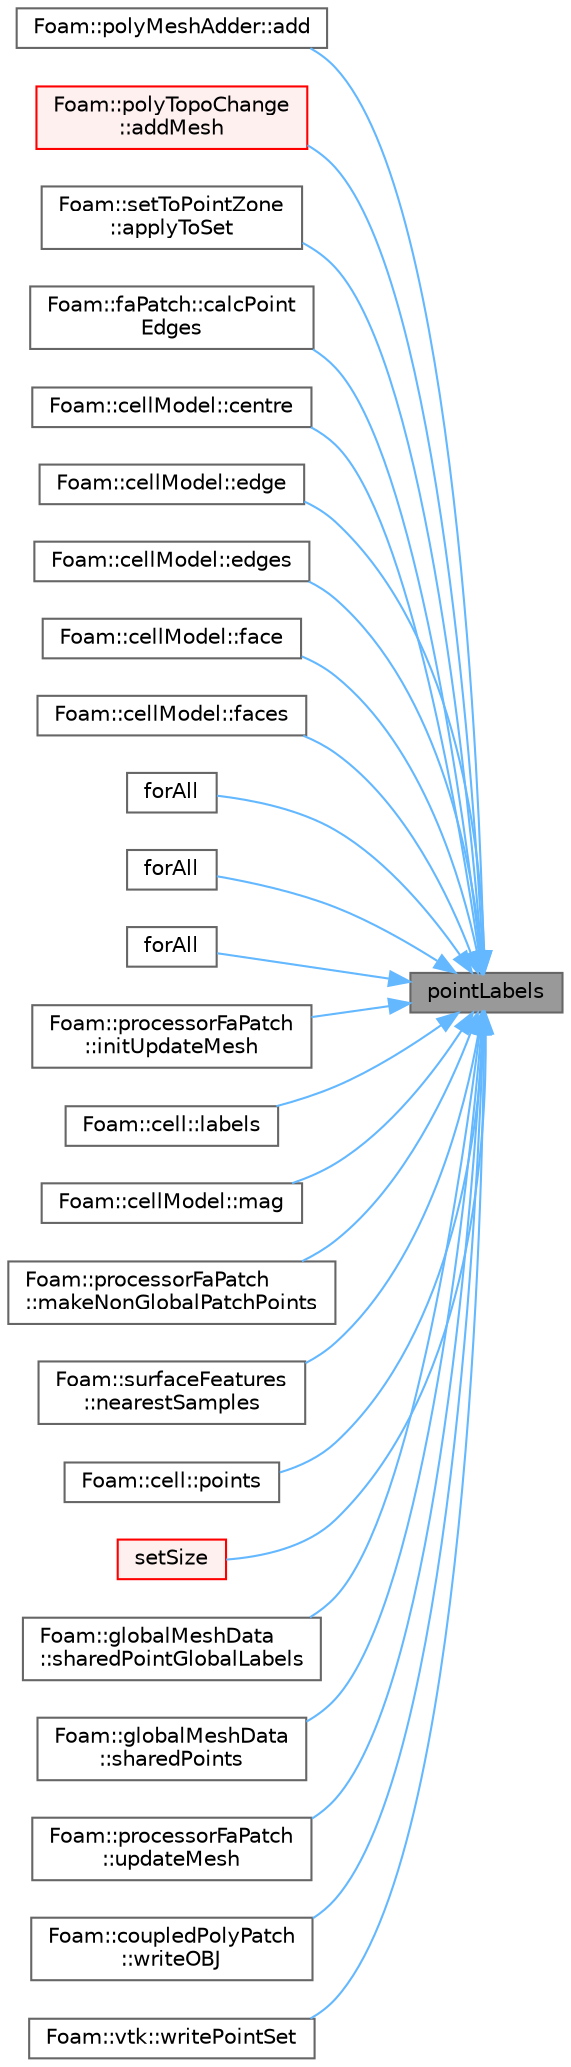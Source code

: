 digraph "pointLabels"
{
 // LATEX_PDF_SIZE
  bgcolor="transparent";
  edge [fontname=Helvetica,fontsize=10,labelfontname=Helvetica,labelfontsize=10];
  node [fontname=Helvetica,fontsize=10,shape=box,height=0.2,width=0.4];
  rankdir="RL";
  Node1 [id="Node000001",label="pointLabels",height=0.2,width=0.4,color="gray40", fillcolor="grey60", style="filled", fontcolor="black",tooltip=" "];
  Node1 -> Node2 [id="edge1_Node000001_Node000002",dir="back",color="steelblue1",style="solid",tooltip=" "];
  Node2 [id="Node000002",label="Foam::polyMeshAdder::add",height=0.2,width=0.4,color="grey40", fillcolor="white", style="filled",URL="$classFoam_1_1polyMeshAdder.html#a5207e408d00b1a15de193ada7d0361c6",tooltip=" "];
  Node1 -> Node3 [id="edge2_Node000001_Node000003",dir="back",color="steelblue1",style="solid",tooltip=" "];
  Node3 [id="Node000003",label="Foam::polyTopoChange\l::addMesh",height=0.2,width=0.4,color="red", fillcolor="#FFF0F0", style="filled",URL="$classFoam_1_1polyTopoChange.html#a6d4f7e88c9f790548983228532991aea",tooltip=" "];
  Node1 -> Node5 [id="edge3_Node000001_Node000005",dir="back",color="steelblue1",style="solid",tooltip=" "];
  Node5 [id="Node000005",label="Foam::setToPointZone\l::applyToSet",height=0.2,width=0.4,color="grey40", fillcolor="white", style="filled",URL="$classFoam_1_1setToPointZone.html#ad11af24b1ae32aa57fc88f83e3152735",tooltip=" "];
  Node1 -> Node6 [id="edge4_Node000001_Node000006",dir="back",color="steelblue1",style="solid",tooltip=" "];
  Node6 [id="Node000006",label="Foam::faPatch::calcPoint\lEdges",height=0.2,width=0.4,color="grey40", fillcolor="white", style="filled",URL="$classFoam_1_1faPatch.html#a9193f48607d72bc2024cb9bb9c229ddc",tooltip=" "];
  Node1 -> Node7 [id="edge5_Node000001_Node000007",dir="back",color="steelblue1",style="solid",tooltip=" "];
  Node7 [id="Node000007",label="Foam::cellModel::centre",height=0.2,width=0.4,color="grey40", fillcolor="white", style="filled",URL="$classFoam_1_1cellModel.html#a425786d9f778d557ac5ab627381a8e8a",tooltip=" "];
  Node1 -> Node8 [id="edge6_Node000001_Node000008",dir="back",color="steelblue1",style="solid",tooltip=" "];
  Node8 [id="Node000008",label="Foam::cellModel::edge",height=0.2,width=0.4,color="grey40", fillcolor="white", style="filled",URL="$classFoam_1_1cellModel.html#aa0ea5d1349526b7810c97db20fb4c78a",tooltip=" "];
  Node1 -> Node9 [id="edge7_Node000001_Node000009",dir="back",color="steelblue1",style="solid",tooltip=" "];
  Node9 [id="Node000009",label="Foam::cellModel::edges",height=0.2,width=0.4,color="grey40", fillcolor="white", style="filled",URL="$classFoam_1_1cellModel.html#a345b334ccdc69ca186f3ffedb2d3f0f3",tooltip=" "];
  Node1 -> Node10 [id="edge8_Node000001_Node000010",dir="back",color="steelblue1",style="solid",tooltip=" "];
  Node10 [id="Node000010",label="Foam::cellModel::face",height=0.2,width=0.4,color="grey40", fillcolor="white", style="filled",URL="$classFoam_1_1cellModel.html#abb65ec913bbe8c6be89792dab055254c",tooltip=" "];
  Node1 -> Node11 [id="edge9_Node000001_Node000011",dir="back",color="steelblue1",style="solid",tooltip=" "];
  Node11 [id="Node000011",label="Foam::cellModel::faces",height=0.2,width=0.4,color="grey40", fillcolor="white", style="filled",URL="$classFoam_1_1cellModel.html#accd31b71f02b4dbba040ee7c57dd8962",tooltip=" "];
  Node1 -> Node12 [id="edge10_Node000001_Node000012",dir="back",color="steelblue1",style="solid",tooltip=" "];
  Node12 [id="Node000012",label="forAll",height=0.2,width=0.4,color="grey40", fillcolor="white", style="filled",URL="$readKivaGrid_8H.html#aaa038e33e9b2e8bad0bb54de32d0e491",tooltip=" "];
  Node1 -> Node13 [id="edge11_Node000001_Node000013",dir="back",color="steelblue1",style="solid",tooltip=" "];
  Node13 [id="Node000013",label="forAll",height=0.2,width=0.4,color="grey40", fillcolor="white", style="filled",URL="$readKivaGrid_8H.html#a7b8c1d8d7d2cd7157ce78a5b058268eb",tooltip=" "];
  Node1 -> Node14 [id="edge12_Node000001_Node000014",dir="back",color="steelblue1",style="solid",tooltip=" "];
  Node14 [id="Node000014",label="forAll",height=0.2,width=0.4,color="grey40", fillcolor="white", style="filled",URL="$readKivaGrid_8H.html#a8d531141f83ba6902e66ab7e9bf39c72",tooltip=" "];
  Node1 -> Node15 [id="edge13_Node000001_Node000015",dir="back",color="steelblue1",style="solid",tooltip=" "];
  Node15 [id="Node000015",label="Foam::processorFaPatch\l::initUpdateMesh",height=0.2,width=0.4,color="grey40", fillcolor="white", style="filled",URL="$classFoam_1_1processorFaPatch.html#aba14098b759b2f349996ba9d0c33544c",tooltip=" "];
  Node1 -> Node16 [id="edge14_Node000001_Node000016",dir="back",color="steelblue1",style="solid",tooltip=" "];
  Node16 [id="Node000016",label="Foam::cell::labels",height=0.2,width=0.4,color="grey40", fillcolor="white", style="filled",URL="$classFoam_1_1cell.html#a30a20cb24403546a8068d2ec3d1630f6",tooltip=" "];
  Node1 -> Node17 [id="edge15_Node000001_Node000017",dir="back",color="steelblue1",style="solid",tooltip=" "];
  Node17 [id="Node000017",label="Foam::cellModel::mag",height=0.2,width=0.4,color="grey40", fillcolor="white", style="filled",URL="$classFoam_1_1cellModel.html#ac193aba73a27e0fa0d44b476228b861b",tooltip=" "];
  Node1 -> Node18 [id="edge16_Node000001_Node000018",dir="back",color="steelblue1",style="solid",tooltip=" "];
  Node18 [id="Node000018",label="Foam::processorFaPatch\l::makeNonGlobalPatchPoints",height=0.2,width=0.4,color="grey40", fillcolor="white", style="filled",URL="$classFoam_1_1processorFaPatch.html#a5e1b50bcf47cc8880e10c846d4eca5dd",tooltip=" "];
  Node1 -> Node19 [id="edge17_Node000001_Node000019",dir="back",color="steelblue1",style="solid",tooltip=" "];
  Node19 [id="Node000019",label="Foam::surfaceFeatures\l::nearestSamples",height=0.2,width=0.4,color="grey40", fillcolor="white", style="filled",URL="$classFoam_1_1surfaceFeatures.html#abfe5919ff5c4da81bf76cb8e86aa5386",tooltip=" "];
  Node1 -> Node20 [id="edge18_Node000001_Node000020",dir="back",color="steelblue1",style="solid",tooltip=" "];
  Node20 [id="Node000020",label="Foam::cell::points",height=0.2,width=0.4,color="grey40", fillcolor="white", style="filled",URL="$classFoam_1_1cell.html#ac05fe0328a5ce43c1fe00296b6bff7f6",tooltip=" "];
  Node1 -> Node21 [id="edge19_Node000001_Node000021",dir="back",color="steelblue1",style="solid",tooltip=" "];
  Node21 [id="Node000021",label="setSize",height=0.2,width=0.4,color="red", fillcolor="#FFF0F0", style="filled",URL="$readKivaGrid_8H.html#a6f8d72476baf295a054f72dfbc9c61c3",tooltip=" "];
  Node1 -> Node35 [id="edge20_Node000001_Node000035",dir="back",color="steelblue1",style="solid",tooltip=" "];
  Node35 [id="Node000035",label="Foam::globalMeshData\l::sharedPointGlobalLabels",height=0.2,width=0.4,color="grey40", fillcolor="white", style="filled",URL="$classFoam_1_1globalMeshData.html#aa534ca431115ff0cfdd8bda57ccd0d52",tooltip=" "];
  Node1 -> Node36 [id="edge21_Node000001_Node000036",dir="back",color="steelblue1",style="solid",tooltip=" "];
  Node36 [id="Node000036",label="Foam::globalMeshData\l::sharedPoints",height=0.2,width=0.4,color="grey40", fillcolor="white", style="filled",URL="$classFoam_1_1globalMeshData.html#ab7d3835b5505a69d153631e4c4865136",tooltip=" "];
  Node1 -> Node37 [id="edge22_Node000001_Node000037",dir="back",color="steelblue1",style="solid",tooltip=" "];
  Node37 [id="Node000037",label="Foam::processorFaPatch\l::updateMesh",height=0.2,width=0.4,color="grey40", fillcolor="white", style="filled",URL="$classFoam_1_1processorFaPatch.html#a06139aa7a91eeed82560f0c3d03d1845",tooltip=" "];
  Node1 -> Node38 [id="edge23_Node000001_Node000038",dir="back",color="steelblue1",style="solid",tooltip=" "];
  Node38 [id="Node000038",label="Foam::coupledPolyPatch\l::writeOBJ",height=0.2,width=0.4,color="grey40", fillcolor="white", style="filled",URL="$classFoam_1_1coupledPolyPatch.html#aced11bcde5699e7ec29ee979246e8de1",tooltip=" "];
  Node1 -> Node39 [id="edge24_Node000001_Node000039",dir="back",color="steelblue1",style="solid",tooltip=" "];
  Node39 [id="Node000039",label="Foam::vtk::writePointSet",height=0.2,width=0.4,color="grey40", fillcolor="white", style="filled",URL="$namespaceFoam_1_1vtk.html#a1c70e3b157adb4e998e687cd79dafdf6",tooltip=" "];
}

